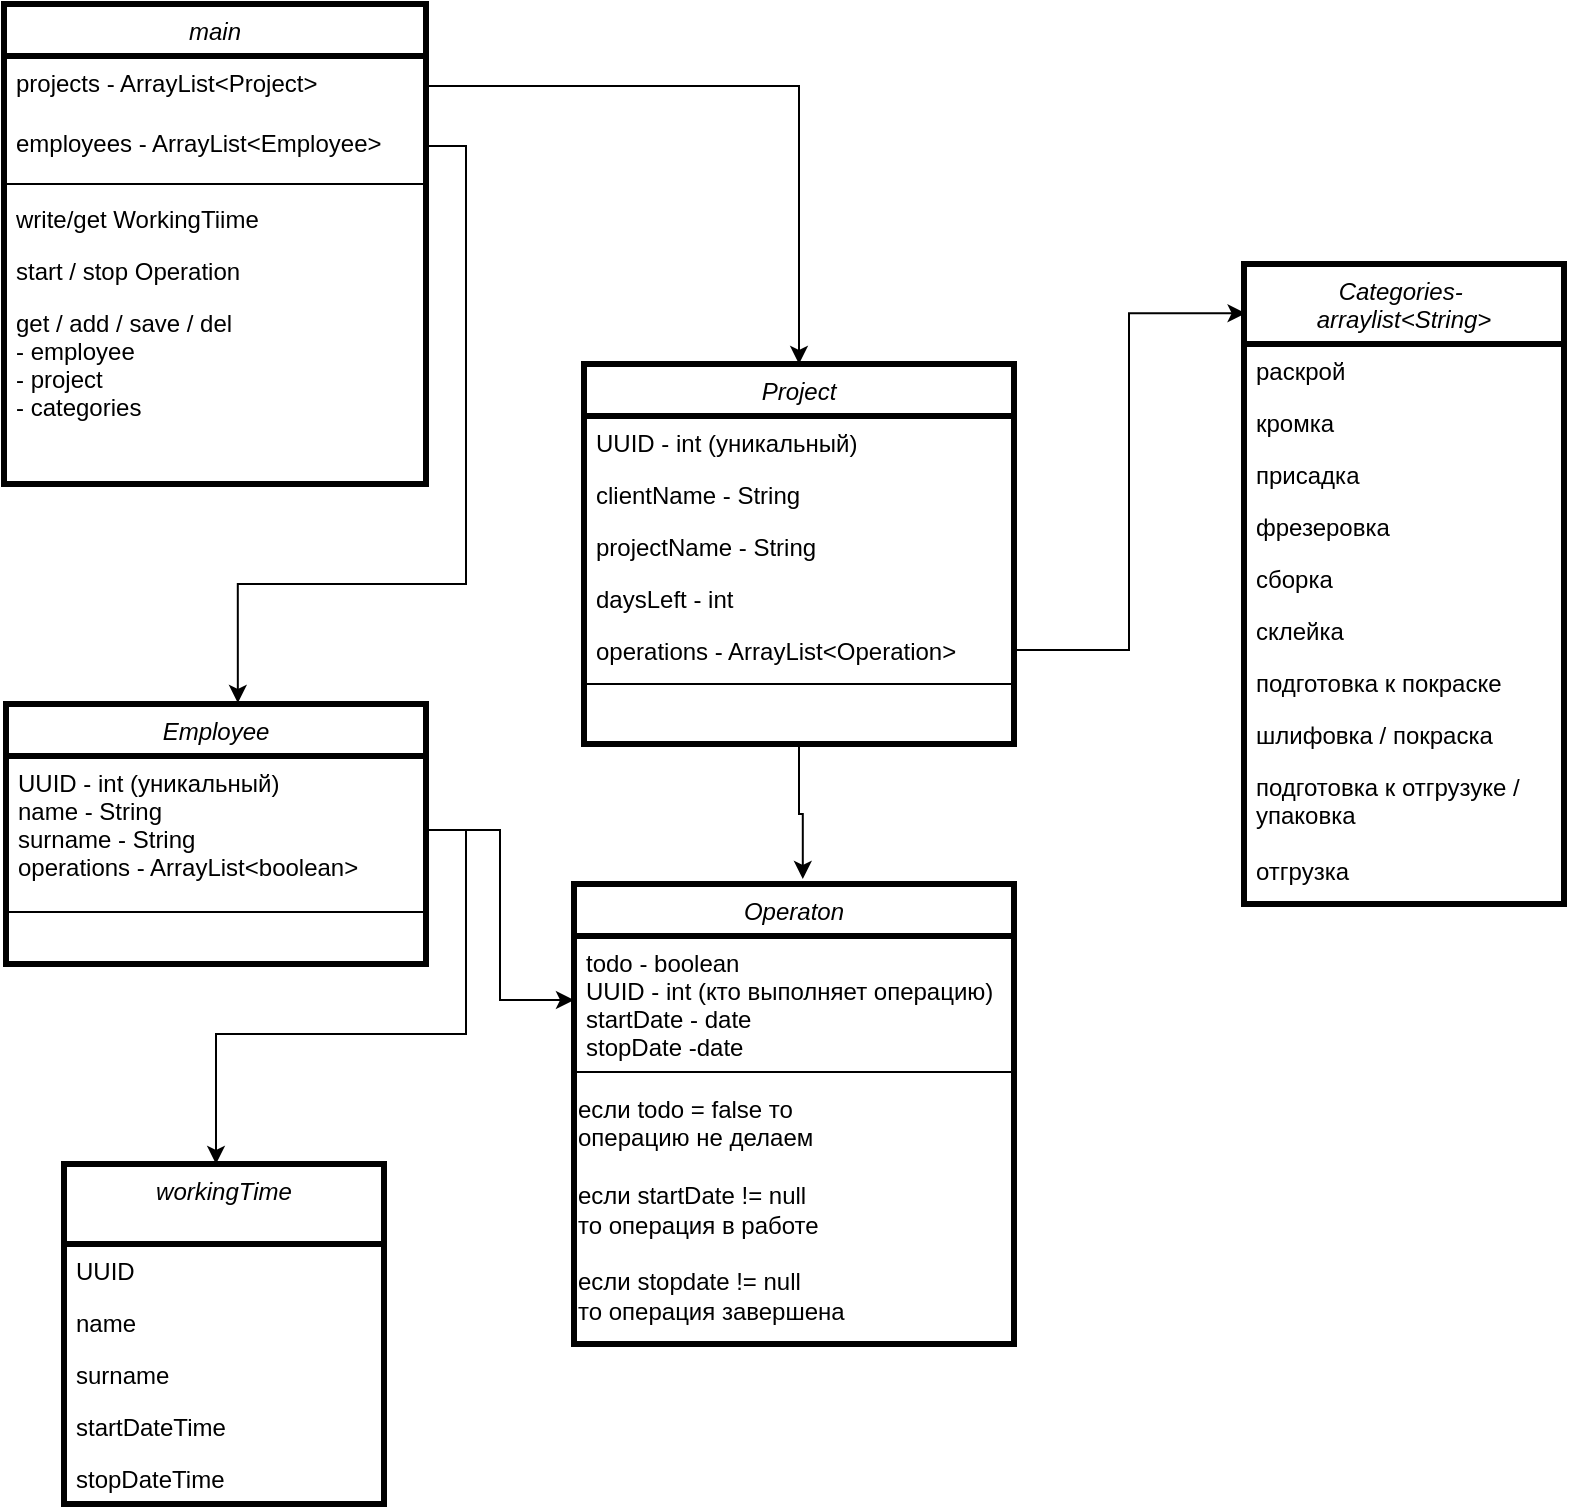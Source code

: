<mxfile version="20.7.4" type="github">
  <diagram id="C5RBs43oDa-KdzZeNtuy" name="Page-1">
    <mxGraphModel dx="1257" dy="806" grid="1" gridSize="10" guides="1" tooltips="1" connect="1" arrows="1" fold="1" page="1" pageScale="1" pageWidth="827" pageHeight="1169" math="0" shadow="0">
      <root>
        <mxCell id="WIyWlLk6GJQsqaUBKTNV-0" />
        <mxCell id="WIyWlLk6GJQsqaUBKTNV-1" parent="WIyWlLk6GJQsqaUBKTNV-0" />
        <mxCell id="3mFHuRnVl9ryte2nyU7E-67" style="edgeStyle=orthogonalEdgeStyle;rounded=0;orthogonalLoop=1;jettySize=auto;html=1;entryX=0.52;entryY=-0.011;entryDx=0;entryDy=0;entryPerimeter=0;" edge="1" parent="WIyWlLk6GJQsqaUBKTNV-1" source="zkfFHV4jXpPFQw0GAbJ--0" target="3mFHuRnVl9ryte2nyU7E-39">
          <mxGeometry relative="1" as="geometry" />
        </mxCell>
        <mxCell id="zkfFHV4jXpPFQw0GAbJ--0" value="Project" style="swimlane;fontStyle=2;align=center;verticalAlign=top;childLayout=stackLayout;horizontal=1;startSize=26;horizontalStack=0;resizeParent=1;resizeLast=0;collapsible=1;marginBottom=0;rounded=0;shadow=0;strokeWidth=3;" parent="WIyWlLk6GJQsqaUBKTNV-1" vertex="1">
          <mxGeometry x="320" y="270" width="215" height="190" as="geometry">
            <mxRectangle x="230" y="140" width="160" height="26" as="alternateBounds" />
          </mxGeometry>
        </mxCell>
        <mxCell id="zkfFHV4jXpPFQw0GAbJ--1" value="UUID - int (уникальный)" style="text;align=left;verticalAlign=top;spacingLeft=4;spacingRight=4;overflow=hidden;rotatable=0;points=[[0,0.5],[1,0.5]];portConstraint=eastwest;" parent="zkfFHV4jXpPFQw0GAbJ--0" vertex="1">
          <mxGeometry y="26" width="215" height="26" as="geometry" />
        </mxCell>
        <mxCell id="zkfFHV4jXpPFQw0GAbJ--3" value="clientName - String&#xa;" style="text;align=left;verticalAlign=top;spacingLeft=4;spacingRight=4;overflow=hidden;rotatable=0;points=[[0,0.5],[1,0.5]];portConstraint=eastwest;rounded=0;shadow=0;html=0;" parent="zkfFHV4jXpPFQw0GAbJ--0" vertex="1">
          <mxGeometry y="52" width="215" height="26" as="geometry" />
        </mxCell>
        <mxCell id="3mFHuRnVl9ryte2nyU7E-1" value="projectName - String&#xa;" style="text;align=left;verticalAlign=top;spacingLeft=4;spacingRight=4;overflow=hidden;rotatable=0;points=[[0,0.5],[1,0.5]];portConstraint=eastwest;rounded=0;shadow=0;html=0;" vertex="1" parent="zkfFHV4jXpPFQw0GAbJ--0">
          <mxGeometry y="78" width="215" height="26" as="geometry" />
        </mxCell>
        <mxCell id="3mFHuRnVl9ryte2nyU7E-0" value="daysLeft - int" style="text;align=left;verticalAlign=top;spacingLeft=4;spacingRight=4;overflow=hidden;rotatable=0;points=[[0,0.5],[1,0.5]];portConstraint=eastwest;rounded=0;shadow=0;html=0;" vertex="1" parent="zkfFHV4jXpPFQw0GAbJ--0">
          <mxGeometry y="104" width="215" height="26" as="geometry" />
        </mxCell>
        <mxCell id="zkfFHV4jXpPFQw0GAbJ--5" value="operations - ArrayList&lt;Operation&gt;" style="text;align=left;verticalAlign=top;spacingLeft=4;spacingRight=4;overflow=hidden;rotatable=0;points=[[0,0.5],[1,0.5]];portConstraint=eastwest;" parent="zkfFHV4jXpPFQw0GAbJ--0" vertex="1">
          <mxGeometry y="130" width="215" height="26" as="geometry" />
        </mxCell>
        <mxCell id="zkfFHV4jXpPFQw0GAbJ--4" value="" style="line;html=1;strokeWidth=1;align=left;verticalAlign=middle;spacingTop=-1;spacingLeft=3;spacingRight=3;rotatable=0;labelPosition=right;points=[];portConstraint=eastwest;" parent="zkfFHV4jXpPFQw0GAbJ--0" vertex="1">
          <mxGeometry y="156" width="215" height="8" as="geometry" />
        </mxCell>
        <mxCell id="3mFHuRnVl9ryte2nyU7E-2" value="Categories- &#xa;arraylist&lt;String&gt;" style="swimlane;fontStyle=2;align=center;verticalAlign=top;childLayout=stackLayout;horizontal=1;startSize=40;horizontalStack=0;resizeParent=1;resizeLast=0;collapsible=1;marginBottom=0;rounded=0;shadow=0;strokeWidth=3;" vertex="1" parent="WIyWlLk6GJQsqaUBKTNV-1">
          <mxGeometry x="650" y="220" width="160" height="320" as="geometry">
            <mxRectangle x="230" y="140" width="160" height="26" as="alternateBounds" />
          </mxGeometry>
        </mxCell>
        <mxCell id="3mFHuRnVl9ryte2nyU7E-3" value="раскрой" style="text;align=left;verticalAlign=top;spacingLeft=4;spacingRight=4;overflow=hidden;rotatable=0;points=[[0,0.5],[1,0.5]];portConstraint=eastwest;" vertex="1" parent="3mFHuRnVl9ryte2nyU7E-2">
          <mxGeometry y="40" width="160" height="26" as="geometry" />
        </mxCell>
        <mxCell id="3mFHuRnVl9ryte2nyU7E-10" value="кромка" style="text;align=left;verticalAlign=top;spacingLeft=4;spacingRight=4;overflow=hidden;rotatable=0;points=[[0,0.5],[1,0.5]];portConstraint=eastwest;" vertex="1" parent="3mFHuRnVl9ryte2nyU7E-2">
          <mxGeometry y="66" width="160" height="26" as="geometry" />
        </mxCell>
        <mxCell id="3mFHuRnVl9ryte2nyU7E-12" value="присадка" style="text;align=left;verticalAlign=top;spacingLeft=4;spacingRight=4;overflow=hidden;rotatable=0;points=[[0,0.5],[1,0.5]];portConstraint=eastwest;" vertex="1" parent="3mFHuRnVl9ryte2nyU7E-2">
          <mxGeometry y="92" width="160" height="26" as="geometry" />
        </mxCell>
        <mxCell id="3mFHuRnVl9ryte2nyU7E-11" value="фрезеровка" style="text;align=left;verticalAlign=top;spacingLeft=4;spacingRight=4;overflow=hidden;rotatable=0;points=[[0,0.5],[1,0.5]];portConstraint=eastwest;" vertex="1" parent="3mFHuRnVl9ryte2nyU7E-2">
          <mxGeometry y="118" width="160" height="26" as="geometry" />
        </mxCell>
        <mxCell id="3mFHuRnVl9ryte2nyU7E-5" value="сборка" style="text;align=left;verticalAlign=top;spacingLeft=4;spacingRight=4;overflow=hidden;rotatable=0;points=[[0,0.5],[1,0.5]];portConstraint=eastwest;rounded=0;shadow=0;html=0;" vertex="1" parent="3mFHuRnVl9ryte2nyU7E-2">
          <mxGeometry y="144" width="160" height="26" as="geometry" />
        </mxCell>
        <mxCell id="3mFHuRnVl9ryte2nyU7E-13" value="склейка" style="text;align=left;verticalAlign=top;spacingLeft=4;spacingRight=4;overflow=hidden;rotatable=0;points=[[0,0.5],[1,0.5]];portConstraint=eastwest;" vertex="1" parent="3mFHuRnVl9ryte2nyU7E-2">
          <mxGeometry y="170" width="160" height="26" as="geometry" />
        </mxCell>
        <mxCell id="3mFHuRnVl9ryte2nyU7E-6" value="подготовка к покраске" style="text;align=left;verticalAlign=top;spacingLeft=4;spacingRight=4;overflow=hidden;rotatable=0;points=[[0,0.5],[1,0.5]];portConstraint=eastwest;rounded=0;shadow=0;html=0;" vertex="1" parent="3mFHuRnVl9ryte2nyU7E-2">
          <mxGeometry y="196" width="160" height="26" as="geometry" />
        </mxCell>
        <mxCell id="3mFHuRnVl9ryte2nyU7E-8" value="шлифовка / покраска" style="text;align=left;verticalAlign=top;spacingLeft=4;spacingRight=4;overflow=hidden;rotatable=0;points=[[0,0.5],[1,0.5]];portConstraint=eastwest;" vertex="1" parent="3mFHuRnVl9ryte2nyU7E-2">
          <mxGeometry y="222" width="160" height="26" as="geometry" />
        </mxCell>
        <mxCell id="3mFHuRnVl9ryte2nyU7E-9" value="подготовка к отгрузуке / &#xa;упаковка" style="text;align=left;verticalAlign=top;spacingLeft=4;spacingRight=4;overflow=hidden;rotatable=0;points=[[0,0.5],[1,0.5]];portConstraint=eastwest;rounded=0;shadow=0;html=0;" vertex="1" parent="3mFHuRnVl9ryte2nyU7E-2">
          <mxGeometry y="248" width="160" height="42" as="geometry" />
        </mxCell>
        <mxCell id="3mFHuRnVl9ryte2nyU7E-16" value="отгрузка" style="text;align=left;verticalAlign=top;spacingLeft=4;spacingRight=4;overflow=hidden;rotatable=0;points=[[0,0.5],[1,0.5]];portConstraint=eastwest;rounded=0;shadow=0;html=0;" vertex="1" parent="3mFHuRnVl9ryte2nyU7E-2">
          <mxGeometry y="290" width="160" height="26" as="geometry" />
        </mxCell>
        <mxCell id="3mFHuRnVl9ryte2nyU7E-31" value="Employee" style="swimlane;fontStyle=2;align=center;verticalAlign=top;childLayout=stackLayout;horizontal=1;startSize=26;horizontalStack=0;resizeParent=1;resizeLast=0;collapsible=1;marginBottom=0;rounded=0;shadow=0;strokeWidth=3;" vertex="1" parent="WIyWlLk6GJQsqaUBKTNV-1">
          <mxGeometry x="31" y="440" width="210" height="130" as="geometry">
            <mxRectangle x="230" y="140" width="160" height="26" as="alternateBounds" />
          </mxGeometry>
        </mxCell>
        <mxCell id="3mFHuRnVl9ryte2nyU7E-32" value="UUID - int (уникальный)&#xa;name - String&#xa;surname - String&#xa;operations - ArrayList&lt;boolean&gt;&#xa;" style="text;align=left;verticalAlign=top;spacingLeft=4;spacingRight=4;overflow=hidden;rotatable=0;points=[[0,0.5],[1,0.5]];portConstraint=eastwest;" vertex="1" parent="3mFHuRnVl9ryte2nyU7E-31">
          <mxGeometry y="26" width="210" height="74" as="geometry" />
        </mxCell>
        <mxCell id="3mFHuRnVl9ryte2nyU7E-36" value="" style="line;html=1;strokeWidth=1;align=left;verticalAlign=middle;spacingTop=-1;spacingLeft=3;spacingRight=3;rotatable=0;labelPosition=right;points=[];portConstraint=eastwest;" vertex="1" parent="3mFHuRnVl9ryte2nyU7E-31">
          <mxGeometry y="100" width="210" height="8" as="geometry" />
        </mxCell>
        <mxCell id="3mFHuRnVl9ryte2nyU7E-39" value="Operaton" style="swimlane;fontStyle=2;align=center;verticalAlign=top;childLayout=stackLayout;horizontal=1;startSize=26;horizontalStack=0;resizeParent=1;resizeLast=0;collapsible=1;marginBottom=0;rounded=0;shadow=0;strokeWidth=3;" vertex="1" parent="WIyWlLk6GJQsqaUBKTNV-1">
          <mxGeometry x="315" y="530" width="220" height="230" as="geometry">
            <mxRectangle x="230" y="140" width="160" height="26" as="alternateBounds" />
          </mxGeometry>
        </mxCell>
        <mxCell id="3mFHuRnVl9ryte2nyU7E-40" value="todo - boolean&#xa;UUID - int (кто выполняет операцию)&#xa;startDate - date&#xa;stopDate -date" style="text;align=left;verticalAlign=top;spacingLeft=4;spacingRight=4;overflow=hidden;rotatable=0;points=[[0,0.5],[1,0.5]];portConstraint=eastwest;" vertex="1" parent="3mFHuRnVl9ryte2nyU7E-39">
          <mxGeometry y="26" width="220" height="64" as="geometry" />
        </mxCell>
        <mxCell id="3mFHuRnVl9ryte2nyU7E-41" value="" style="line;html=1;strokeWidth=1;align=left;verticalAlign=middle;spacingTop=-1;spacingLeft=3;spacingRight=3;rotatable=0;labelPosition=right;points=[];portConstraint=eastwest;" vertex="1" parent="3mFHuRnVl9ryte2nyU7E-39">
          <mxGeometry y="90" width="220" height="8" as="geometry" />
        </mxCell>
        <mxCell id="3mFHuRnVl9ryte2nyU7E-42" value="если todo = false то &lt;br&gt;операцию не делаем&lt;br&gt;&lt;br&gt;если startDate != null &lt;br&gt;то операция в работе&lt;br&gt;&lt;br&gt;если stopdate != null &lt;br&gt;то операция завершена" style="text;html=1;align=left;verticalAlign=middle;resizable=0;points=[];autosize=1;strokeColor=none;fillColor=none;" vertex="1" parent="3mFHuRnVl9ryte2nyU7E-39">
          <mxGeometry y="98" width="220" height="130" as="geometry" />
        </mxCell>
        <mxCell id="3mFHuRnVl9ryte2nyU7E-52" value="main" style="swimlane;fontStyle=2;align=center;verticalAlign=top;childLayout=stackLayout;horizontal=1;startSize=26;horizontalStack=0;resizeParent=1;resizeLast=0;collapsible=1;marginBottom=0;rounded=0;shadow=0;strokeWidth=3;" vertex="1" parent="WIyWlLk6GJQsqaUBKTNV-1">
          <mxGeometry x="30" y="90" width="211" height="240" as="geometry">
            <mxRectangle x="230" y="140" width="160" height="26" as="alternateBounds" />
          </mxGeometry>
        </mxCell>
        <mxCell id="3mFHuRnVl9ryte2nyU7E-58" value="projects - ArrayList&lt;Project&gt;&#xa;" style="text;align=left;verticalAlign=top;spacingLeft=4;spacingRight=4;overflow=hidden;rotatable=0;points=[[0,0.5],[1,0.5]];portConstraint=eastwest;" vertex="1" parent="3mFHuRnVl9ryte2nyU7E-52">
          <mxGeometry y="26" width="211" height="30" as="geometry" />
        </mxCell>
        <mxCell id="3mFHuRnVl9ryte2nyU7E-60" value="employees - ArrayList&lt;Employee&gt;" style="text;align=left;verticalAlign=top;spacingLeft=4;spacingRight=4;overflow=hidden;rotatable=0;points=[[0,0.5],[1,0.5]];portConstraint=eastwest;" vertex="1" parent="3mFHuRnVl9ryte2nyU7E-52">
          <mxGeometry y="56" width="211" height="30" as="geometry" />
        </mxCell>
        <mxCell id="3mFHuRnVl9ryte2nyU7E-57" value="" style="line;html=1;strokeWidth=1;align=left;verticalAlign=middle;spacingTop=-1;spacingLeft=3;spacingRight=3;rotatable=0;labelPosition=right;points=[];portConstraint=eastwest;" vertex="1" parent="3mFHuRnVl9ryte2nyU7E-52">
          <mxGeometry y="86" width="211" height="8" as="geometry" />
        </mxCell>
        <mxCell id="3mFHuRnVl9ryte2nyU7E-82" value="write/get WorkingTiime&#xa;" style="text;align=left;verticalAlign=top;spacingLeft=4;spacingRight=4;overflow=hidden;rotatable=0;points=[[0,0.5],[1,0.5]];portConstraint=eastwest;" vertex="1" parent="3mFHuRnVl9ryte2nyU7E-52">
          <mxGeometry y="94" width="211" height="26" as="geometry" />
        </mxCell>
        <mxCell id="3mFHuRnVl9ryte2nyU7E-85" value="start / stop Operation" style="text;align=left;verticalAlign=top;spacingLeft=4;spacingRight=4;overflow=hidden;rotatable=0;points=[[0,0.5],[1,0.5]];portConstraint=eastwest;" vertex="1" parent="3mFHuRnVl9ryte2nyU7E-52">
          <mxGeometry y="120" width="211" height="26" as="geometry" />
        </mxCell>
        <mxCell id="3mFHuRnVl9ryte2nyU7E-83" value="get / add / save / del &#xa;- employee&#xa;- project&#xa;- categories&#xa;&#xa;" style="text;align=left;verticalAlign=top;spacingLeft=4;spacingRight=4;overflow=hidden;rotatable=0;points=[[0,0.5],[1,0.5]];portConstraint=eastwest;" vertex="1" parent="3mFHuRnVl9ryte2nyU7E-52">
          <mxGeometry y="146" width="211" height="64" as="geometry" />
        </mxCell>
        <mxCell id="3mFHuRnVl9ryte2nyU7E-59" style="edgeStyle=orthogonalEdgeStyle;rounded=0;orthogonalLoop=1;jettySize=auto;html=1;" edge="1" parent="WIyWlLk6GJQsqaUBKTNV-1" source="3mFHuRnVl9ryte2nyU7E-58" target="zkfFHV4jXpPFQw0GAbJ--0">
          <mxGeometry relative="1" as="geometry" />
        </mxCell>
        <mxCell id="3mFHuRnVl9ryte2nyU7E-63" style="edgeStyle=orthogonalEdgeStyle;rounded=0;orthogonalLoop=1;jettySize=auto;html=1;entryX=0;entryY=0.5;entryDx=0;entryDy=0;" edge="1" parent="WIyWlLk6GJQsqaUBKTNV-1" source="3mFHuRnVl9ryte2nyU7E-32" target="3mFHuRnVl9ryte2nyU7E-40">
          <mxGeometry relative="1" as="geometry" />
        </mxCell>
        <mxCell id="3mFHuRnVl9ryte2nyU7E-64" style="edgeStyle=orthogonalEdgeStyle;rounded=0;orthogonalLoop=1;jettySize=auto;html=1;entryX=0.005;entryY=0.077;entryDx=0;entryDy=0;entryPerimeter=0;exitX=1;exitY=0.5;exitDx=0;exitDy=0;" edge="1" parent="WIyWlLk6GJQsqaUBKTNV-1" source="zkfFHV4jXpPFQw0GAbJ--5" target="3mFHuRnVl9ryte2nyU7E-2">
          <mxGeometry relative="1" as="geometry" />
        </mxCell>
        <mxCell id="3mFHuRnVl9ryte2nyU7E-68" value="workingTime" style="swimlane;fontStyle=2;align=center;verticalAlign=top;childLayout=stackLayout;horizontal=1;startSize=40;horizontalStack=0;resizeParent=1;resizeLast=0;collapsible=1;marginBottom=0;rounded=0;shadow=0;strokeWidth=3;" vertex="1" parent="WIyWlLk6GJQsqaUBKTNV-1">
          <mxGeometry x="60" y="670" width="160" height="170" as="geometry">
            <mxRectangle x="230" y="140" width="160" height="26" as="alternateBounds" />
          </mxGeometry>
        </mxCell>
        <mxCell id="3mFHuRnVl9ryte2nyU7E-69" value="UUID" style="text;align=left;verticalAlign=top;spacingLeft=4;spacingRight=4;overflow=hidden;rotatable=0;points=[[0,0.5],[1,0.5]];portConstraint=eastwest;" vertex="1" parent="3mFHuRnVl9ryte2nyU7E-68">
          <mxGeometry y="40" width="160" height="26" as="geometry" />
        </mxCell>
        <mxCell id="3mFHuRnVl9ryte2nyU7E-79" value="name" style="text;align=left;verticalAlign=top;spacingLeft=4;spacingRight=4;overflow=hidden;rotatable=0;points=[[0,0.5],[1,0.5]];portConstraint=eastwest;" vertex="1" parent="3mFHuRnVl9ryte2nyU7E-68">
          <mxGeometry y="66" width="160" height="26" as="geometry" />
        </mxCell>
        <mxCell id="3mFHuRnVl9ryte2nyU7E-80" value="surname" style="text;align=left;verticalAlign=top;spacingLeft=4;spacingRight=4;overflow=hidden;rotatable=0;points=[[0,0.5],[1,0.5]];portConstraint=eastwest;" vertex="1" parent="3mFHuRnVl9ryte2nyU7E-68">
          <mxGeometry y="92" width="160" height="26" as="geometry" />
        </mxCell>
        <mxCell id="3mFHuRnVl9ryte2nyU7E-70" value="startDateTime" style="text;align=left;verticalAlign=top;spacingLeft=4;spacingRight=4;overflow=hidden;rotatable=0;points=[[0,0.5],[1,0.5]];portConstraint=eastwest;" vertex="1" parent="3mFHuRnVl9ryte2nyU7E-68">
          <mxGeometry y="118" width="160" height="26" as="geometry" />
        </mxCell>
        <mxCell id="3mFHuRnVl9ryte2nyU7E-71" value="stopDateTime" style="text;align=left;verticalAlign=top;spacingLeft=4;spacingRight=4;overflow=hidden;rotatable=0;points=[[0,0.5],[1,0.5]];portConstraint=eastwest;" vertex="1" parent="3mFHuRnVl9ryte2nyU7E-68">
          <mxGeometry y="144" width="160" height="26" as="geometry" />
        </mxCell>
        <mxCell id="3mFHuRnVl9ryte2nyU7E-84" style="edgeStyle=orthogonalEdgeStyle;rounded=0;orthogonalLoop=1;jettySize=auto;html=1;entryX=0.552;entryY=-0.004;entryDx=0;entryDy=0;entryPerimeter=0;" edge="1" parent="WIyWlLk6GJQsqaUBKTNV-1" source="3mFHuRnVl9ryte2nyU7E-60" target="3mFHuRnVl9ryte2nyU7E-31">
          <mxGeometry relative="1" as="geometry">
            <Array as="points">
              <mxPoint x="261" y="161" />
              <mxPoint x="261" y="380" />
              <mxPoint x="147" y="380" />
            </Array>
          </mxGeometry>
        </mxCell>
        <mxCell id="3mFHuRnVl9ryte2nyU7E-88" style="edgeStyle=orthogonalEdgeStyle;rounded=0;orthogonalLoop=1;jettySize=auto;html=1;entryX=0.475;entryY=0;entryDx=0;entryDy=0;entryPerimeter=0;" edge="1" parent="WIyWlLk6GJQsqaUBKTNV-1" source="3mFHuRnVl9ryte2nyU7E-32" target="3mFHuRnVl9ryte2nyU7E-68">
          <mxGeometry relative="1" as="geometry" />
        </mxCell>
      </root>
    </mxGraphModel>
  </diagram>
</mxfile>
